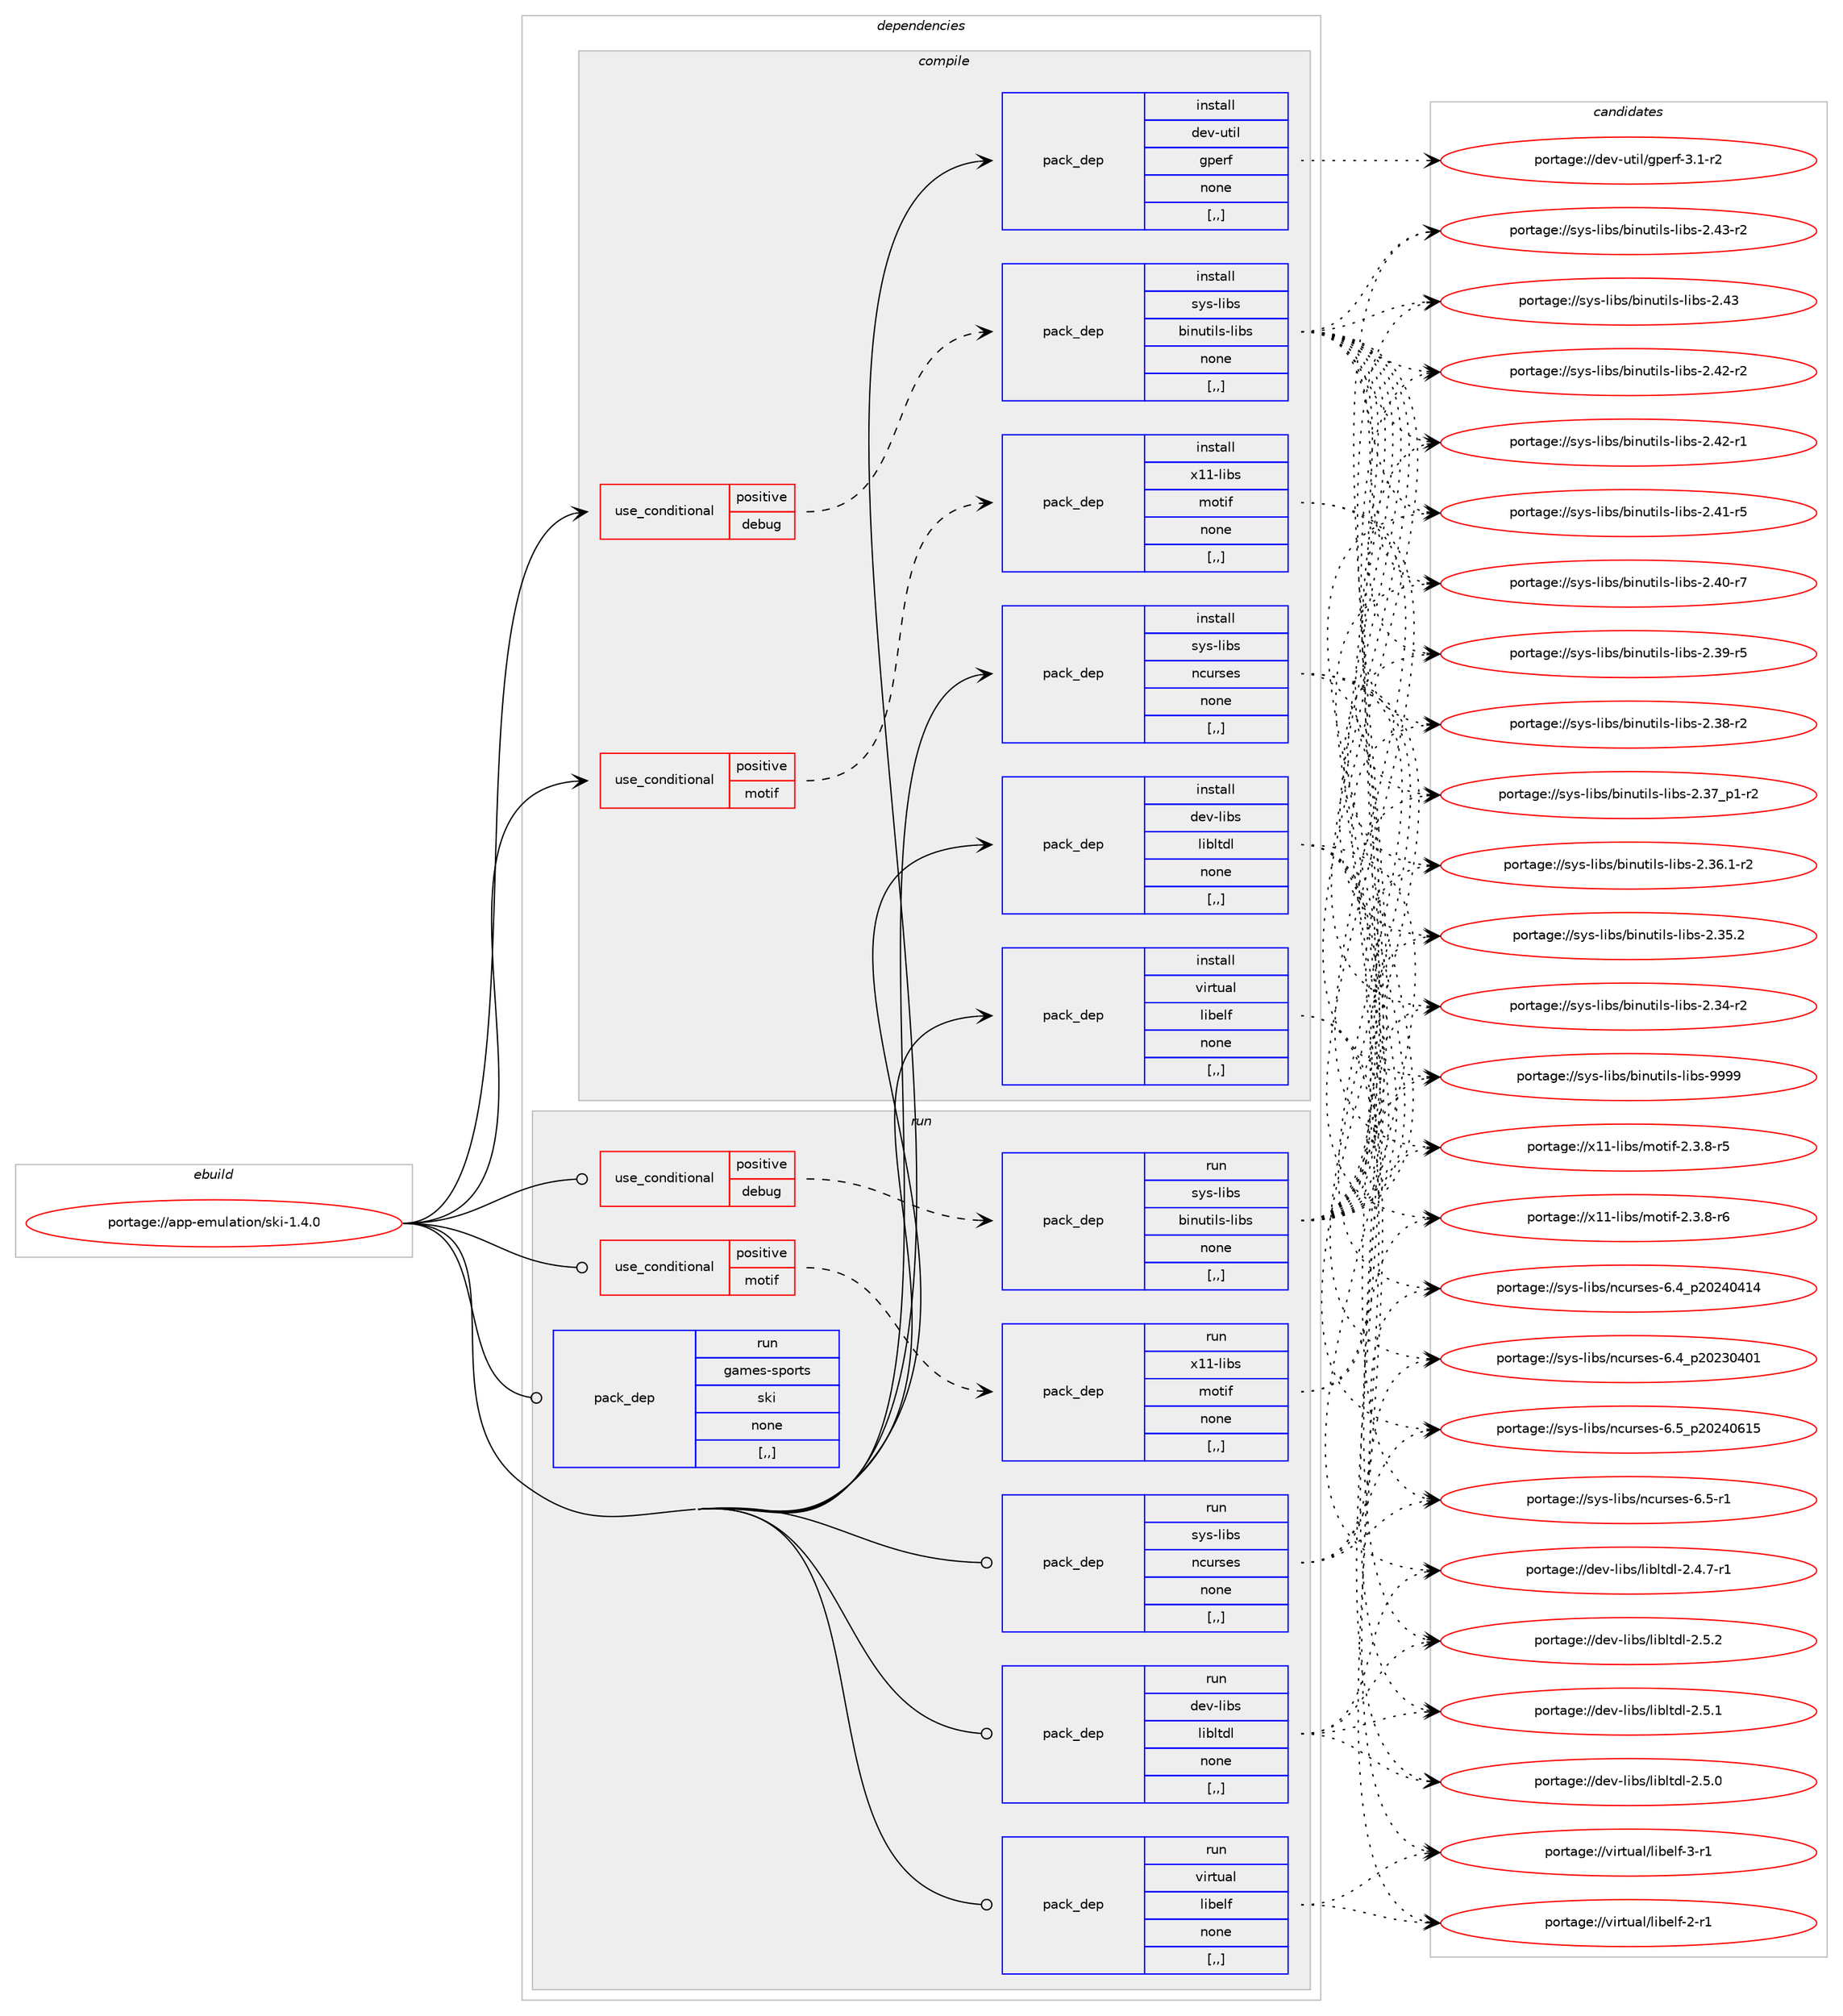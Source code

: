 digraph prolog {

# *************
# Graph options
# *************

newrank=true;
concentrate=true;
compound=true;
graph [rankdir=LR,fontname=Helvetica,fontsize=10,ranksep=1.5];#, ranksep=2.5, nodesep=0.2];
edge  [arrowhead=vee];
node  [fontname=Helvetica,fontsize=10];

# **********
# The ebuild
# **********

subgraph cluster_leftcol {
color=gray;
label=<<i>ebuild</i>>;
id [label="portage://app-emulation/ski-1.4.0", color=red, width=4, href="../app-emulation/ski-1.4.0.svg"];
}

# ****************
# The dependencies
# ****************

subgraph cluster_midcol {
color=gray;
label=<<i>dependencies</i>>;
subgraph cluster_compile {
fillcolor="#eeeeee";
style=filled;
label=<<i>compile</i>>;
subgraph cond138877 {
dependency525113 [label=<<TABLE BORDER="0" CELLBORDER="1" CELLSPACING="0" CELLPADDING="4"><TR><TD ROWSPAN="3" CELLPADDING="10">use_conditional</TD></TR><TR><TD>positive</TD></TR><TR><TD>debug</TD></TR></TABLE>>, shape=none, color=red];
subgraph pack382298 {
dependency525114 [label=<<TABLE BORDER="0" CELLBORDER="1" CELLSPACING="0" CELLPADDING="4" WIDTH="220"><TR><TD ROWSPAN="6" CELLPADDING="30">pack_dep</TD></TR><TR><TD WIDTH="110">install</TD></TR><TR><TD>sys-libs</TD></TR><TR><TD>binutils-libs</TD></TR><TR><TD>none</TD></TR><TR><TD>[,,]</TD></TR></TABLE>>, shape=none, color=blue];
}
dependency525113:e -> dependency525114:w [weight=20,style="dashed",arrowhead="vee"];
}
id:e -> dependency525113:w [weight=20,style="solid",arrowhead="vee"];
subgraph cond138878 {
dependency525115 [label=<<TABLE BORDER="0" CELLBORDER="1" CELLSPACING="0" CELLPADDING="4"><TR><TD ROWSPAN="3" CELLPADDING="10">use_conditional</TD></TR><TR><TD>positive</TD></TR><TR><TD>motif</TD></TR></TABLE>>, shape=none, color=red];
subgraph pack382299 {
dependency525116 [label=<<TABLE BORDER="0" CELLBORDER="1" CELLSPACING="0" CELLPADDING="4" WIDTH="220"><TR><TD ROWSPAN="6" CELLPADDING="30">pack_dep</TD></TR><TR><TD WIDTH="110">install</TD></TR><TR><TD>x11-libs</TD></TR><TR><TD>motif</TD></TR><TR><TD>none</TD></TR><TR><TD>[,,]</TD></TR></TABLE>>, shape=none, color=blue];
}
dependency525115:e -> dependency525116:w [weight=20,style="dashed",arrowhead="vee"];
}
id:e -> dependency525115:w [weight=20,style="solid",arrowhead="vee"];
subgraph pack382300 {
dependency525117 [label=<<TABLE BORDER="0" CELLBORDER="1" CELLSPACING="0" CELLPADDING="4" WIDTH="220"><TR><TD ROWSPAN="6" CELLPADDING="30">pack_dep</TD></TR><TR><TD WIDTH="110">install</TD></TR><TR><TD>dev-libs</TD></TR><TR><TD>libltdl</TD></TR><TR><TD>none</TD></TR><TR><TD>[,,]</TD></TR></TABLE>>, shape=none, color=blue];
}
id:e -> dependency525117:w [weight=20,style="solid",arrowhead="vee"];
subgraph pack382301 {
dependency525118 [label=<<TABLE BORDER="0" CELLBORDER="1" CELLSPACING="0" CELLPADDING="4" WIDTH="220"><TR><TD ROWSPAN="6" CELLPADDING="30">pack_dep</TD></TR><TR><TD WIDTH="110">install</TD></TR><TR><TD>dev-util</TD></TR><TR><TD>gperf</TD></TR><TR><TD>none</TD></TR><TR><TD>[,,]</TD></TR></TABLE>>, shape=none, color=blue];
}
id:e -> dependency525118:w [weight=20,style="solid",arrowhead="vee"];
subgraph pack382302 {
dependency525119 [label=<<TABLE BORDER="0" CELLBORDER="1" CELLSPACING="0" CELLPADDING="4" WIDTH="220"><TR><TD ROWSPAN="6" CELLPADDING="30">pack_dep</TD></TR><TR><TD WIDTH="110">install</TD></TR><TR><TD>sys-libs</TD></TR><TR><TD>ncurses</TD></TR><TR><TD>none</TD></TR><TR><TD>[,,]</TD></TR></TABLE>>, shape=none, color=blue];
}
id:e -> dependency525119:w [weight=20,style="solid",arrowhead="vee"];
subgraph pack382303 {
dependency525120 [label=<<TABLE BORDER="0" CELLBORDER="1" CELLSPACING="0" CELLPADDING="4" WIDTH="220"><TR><TD ROWSPAN="6" CELLPADDING="30">pack_dep</TD></TR><TR><TD WIDTH="110">install</TD></TR><TR><TD>virtual</TD></TR><TR><TD>libelf</TD></TR><TR><TD>none</TD></TR><TR><TD>[,,]</TD></TR></TABLE>>, shape=none, color=blue];
}
id:e -> dependency525120:w [weight=20,style="solid",arrowhead="vee"];
}
subgraph cluster_compileandrun {
fillcolor="#eeeeee";
style=filled;
label=<<i>compile and run</i>>;
}
subgraph cluster_run {
fillcolor="#eeeeee";
style=filled;
label=<<i>run</i>>;
subgraph cond138879 {
dependency525121 [label=<<TABLE BORDER="0" CELLBORDER="1" CELLSPACING="0" CELLPADDING="4"><TR><TD ROWSPAN="3" CELLPADDING="10">use_conditional</TD></TR><TR><TD>positive</TD></TR><TR><TD>debug</TD></TR></TABLE>>, shape=none, color=red];
subgraph pack382304 {
dependency525122 [label=<<TABLE BORDER="0" CELLBORDER="1" CELLSPACING="0" CELLPADDING="4" WIDTH="220"><TR><TD ROWSPAN="6" CELLPADDING="30">pack_dep</TD></TR><TR><TD WIDTH="110">run</TD></TR><TR><TD>sys-libs</TD></TR><TR><TD>binutils-libs</TD></TR><TR><TD>none</TD></TR><TR><TD>[,,]</TD></TR></TABLE>>, shape=none, color=blue];
}
dependency525121:e -> dependency525122:w [weight=20,style="dashed",arrowhead="vee"];
}
id:e -> dependency525121:w [weight=20,style="solid",arrowhead="odot"];
subgraph cond138880 {
dependency525123 [label=<<TABLE BORDER="0" CELLBORDER="1" CELLSPACING="0" CELLPADDING="4"><TR><TD ROWSPAN="3" CELLPADDING="10">use_conditional</TD></TR><TR><TD>positive</TD></TR><TR><TD>motif</TD></TR></TABLE>>, shape=none, color=red];
subgraph pack382305 {
dependency525124 [label=<<TABLE BORDER="0" CELLBORDER="1" CELLSPACING="0" CELLPADDING="4" WIDTH="220"><TR><TD ROWSPAN="6" CELLPADDING="30">pack_dep</TD></TR><TR><TD WIDTH="110">run</TD></TR><TR><TD>x11-libs</TD></TR><TR><TD>motif</TD></TR><TR><TD>none</TD></TR><TR><TD>[,,]</TD></TR></TABLE>>, shape=none, color=blue];
}
dependency525123:e -> dependency525124:w [weight=20,style="dashed",arrowhead="vee"];
}
id:e -> dependency525123:w [weight=20,style="solid",arrowhead="odot"];
subgraph pack382306 {
dependency525125 [label=<<TABLE BORDER="0" CELLBORDER="1" CELLSPACING="0" CELLPADDING="4" WIDTH="220"><TR><TD ROWSPAN="6" CELLPADDING="30">pack_dep</TD></TR><TR><TD WIDTH="110">run</TD></TR><TR><TD>dev-libs</TD></TR><TR><TD>libltdl</TD></TR><TR><TD>none</TD></TR><TR><TD>[,,]</TD></TR></TABLE>>, shape=none, color=blue];
}
id:e -> dependency525125:w [weight=20,style="solid",arrowhead="odot"];
subgraph pack382307 {
dependency525126 [label=<<TABLE BORDER="0" CELLBORDER="1" CELLSPACING="0" CELLPADDING="4" WIDTH="220"><TR><TD ROWSPAN="6" CELLPADDING="30">pack_dep</TD></TR><TR><TD WIDTH="110">run</TD></TR><TR><TD>sys-libs</TD></TR><TR><TD>ncurses</TD></TR><TR><TD>none</TD></TR><TR><TD>[,,]</TD></TR></TABLE>>, shape=none, color=blue];
}
id:e -> dependency525126:w [weight=20,style="solid",arrowhead="odot"];
subgraph pack382308 {
dependency525127 [label=<<TABLE BORDER="0" CELLBORDER="1" CELLSPACING="0" CELLPADDING="4" WIDTH="220"><TR><TD ROWSPAN="6" CELLPADDING="30">pack_dep</TD></TR><TR><TD WIDTH="110">run</TD></TR><TR><TD>virtual</TD></TR><TR><TD>libelf</TD></TR><TR><TD>none</TD></TR><TR><TD>[,,]</TD></TR></TABLE>>, shape=none, color=blue];
}
id:e -> dependency525127:w [weight=20,style="solid",arrowhead="odot"];
subgraph pack382309 {
dependency525128 [label=<<TABLE BORDER="0" CELLBORDER="1" CELLSPACING="0" CELLPADDING="4" WIDTH="220"><TR><TD ROWSPAN="6" CELLPADDING="30">pack_dep</TD></TR><TR><TD WIDTH="110">run</TD></TR><TR><TD>games-sports</TD></TR><TR><TD>ski</TD></TR><TR><TD>none</TD></TR><TR><TD>[,,]</TD></TR></TABLE>>, shape=none, color=blue];
}
id:e -> dependency525128:w [weight=20,style="solid",arrowhead="odot"];
}
}

# **************
# The candidates
# **************

subgraph cluster_choices {
rank=same;
color=gray;
label=<<i>candidates</i>>;

subgraph choice382298 {
color=black;
nodesep=1;
choice1151211154510810598115479810511011711610510811545108105981154557575757 [label="portage://sys-libs/binutils-libs-9999", color=red, width=4,href="../sys-libs/binutils-libs-9999.svg"];
choice11512111545108105981154798105110117116105108115451081059811545504652514511450 [label="portage://sys-libs/binutils-libs-2.43-r2", color=red, width=4,href="../sys-libs/binutils-libs-2.43-r2.svg"];
choice1151211154510810598115479810511011711610510811545108105981154550465251 [label="portage://sys-libs/binutils-libs-2.43", color=red, width=4,href="../sys-libs/binutils-libs-2.43.svg"];
choice11512111545108105981154798105110117116105108115451081059811545504652504511450 [label="portage://sys-libs/binutils-libs-2.42-r2", color=red, width=4,href="../sys-libs/binutils-libs-2.42-r2.svg"];
choice11512111545108105981154798105110117116105108115451081059811545504652504511449 [label="portage://sys-libs/binutils-libs-2.42-r1", color=red, width=4,href="../sys-libs/binutils-libs-2.42-r1.svg"];
choice11512111545108105981154798105110117116105108115451081059811545504652494511453 [label="portage://sys-libs/binutils-libs-2.41-r5", color=red, width=4,href="../sys-libs/binutils-libs-2.41-r5.svg"];
choice11512111545108105981154798105110117116105108115451081059811545504652484511455 [label="portage://sys-libs/binutils-libs-2.40-r7", color=red, width=4,href="../sys-libs/binutils-libs-2.40-r7.svg"];
choice11512111545108105981154798105110117116105108115451081059811545504651574511453 [label="portage://sys-libs/binutils-libs-2.39-r5", color=red, width=4,href="../sys-libs/binutils-libs-2.39-r5.svg"];
choice11512111545108105981154798105110117116105108115451081059811545504651564511450 [label="portage://sys-libs/binutils-libs-2.38-r2", color=red, width=4,href="../sys-libs/binutils-libs-2.38-r2.svg"];
choice115121115451081059811547981051101171161051081154510810598115455046515595112494511450 [label="portage://sys-libs/binutils-libs-2.37_p1-r2", color=red, width=4,href="../sys-libs/binutils-libs-2.37_p1-r2.svg"];
choice115121115451081059811547981051101171161051081154510810598115455046515446494511450 [label="portage://sys-libs/binutils-libs-2.36.1-r2", color=red, width=4,href="../sys-libs/binutils-libs-2.36.1-r2.svg"];
choice11512111545108105981154798105110117116105108115451081059811545504651534650 [label="portage://sys-libs/binutils-libs-2.35.2", color=red, width=4,href="../sys-libs/binutils-libs-2.35.2.svg"];
choice11512111545108105981154798105110117116105108115451081059811545504651524511450 [label="portage://sys-libs/binutils-libs-2.34-r2", color=red, width=4,href="../sys-libs/binutils-libs-2.34-r2.svg"];
dependency525114:e -> choice1151211154510810598115479810511011711610510811545108105981154557575757:w [style=dotted,weight="100"];
dependency525114:e -> choice11512111545108105981154798105110117116105108115451081059811545504652514511450:w [style=dotted,weight="100"];
dependency525114:e -> choice1151211154510810598115479810511011711610510811545108105981154550465251:w [style=dotted,weight="100"];
dependency525114:e -> choice11512111545108105981154798105110117116105108115451081059811545504652504511450:w [style=dotted,weight="100"];
dependency525114:e -> choice11512111545108105981154798105110117116105108115451081059811545504652504511449:w [style=dotted,weight="100"];
dependency525114:e -> choice11512111545108105981154798105110117116105108115451081059811545504652494511453:w [style=dotted,weight="100"];
dependency525114:e -> choice11512111545108105981154798105110117116105108115451081059811545504652484511455:w [style=dotted,weight="100"];
dependency525114:e -> choice11512111545108105981154798105110117116105108115451081059811545504651574511453:w [style=dotted,weight="100"];
dependency525114:e -> choice11512111545108105981154798105110117116105108115451081059811545504651564511450:w [style=dotted,weight="100"];
dependency525114:e -> choice115121115451081059811547981051101171161051081154510810598115455046515595112494511450:w [style=dotted,weight="100"];
dependency525114:e -> choice115121115451081059811547981051101171161051081154510810598115455046515446494511450:w [style=dotted,weight="100"];
dependency525114:e -> choice11512111545108105981154798105110117116105108115451081059811545504651534650:w [style=dotted,weight="100"];
dependency525114:e -> choice11512111545108105981154798105110117116105108115451081059811545504651524511450:w [style=dotted,weight="100"];
}
subgraph choice382299 {
color=black;
nodesep=1;
choice12049494510810598115471091111161051024550465146564511454 [label="portage://x11-libs/motif-2.3.8-r6", color=red, width=4,href="../x11-libs/motif-2.3.8-r6.svg"];
choice12049494510810598115471091111161051024550465146564511453 [label="portage://x11-libs/motif-2.3.8-r5", color=red, width=4,href="../x11-libs/motif-2.3.8-r5.svg"];
dependency525116:e -> choice12049494510810598115471091111161051024550465146564511454:w [style=dotted,weight="100"];
dependency525116:e -> choice12049494510810598115471091111161051024550465146564511453:w [style=dotted,weight="100"];
}
subgraph choice382300 {
color=black;
nodesep=1;
choice10010111845108105981154710810598108116100108455046534650 [label="portage://dev-libs/libltdl-2.5.2", color=red, width=4,href="../dev-libs/libltdl-2.5.2.svg"];
choice10010111845108105981154710810598108116100108455046534649 [label="portage://dev-libs/libltdl-2.5.1", color=red, width=4,href="../dev-libs/libltdl-2.5.1.svg"];
choice10010111845108105981154710810598108116100108455046534648 [label="portage://dev-libs/libltdl-2.5.0", color=red, width=4,href="../dev-libs/libltdl-2.5.0.svg"];
choice100101118451081059811547108105981081161001084550465246554511449 [label="portage://dev-libs/libltdl-2.4.7-r1", color=red, width=4,href="../dev-libs/libltdl-2.4.7-r1.svg"];
dependency525117:e -> choice10010111845108105981154710810598108116100108455046534650:w [style=dotted,weight="100"];
dependency525117:e -> choice10010111845108105981154710810598108116100108455046534649:w [style=dotted,weight="100"];
dependency525117:e -> choice10010111845108105981154710810598108116100108455046534648:w [style=dotted,weight="100"];
dependency525117:e -> choice100101118451081059811547108105981081161001084550465246554511449:w [style=dotted,weight="100"];
}
subgraph choice382301 {
color=black;
nodesep=1;
choice1001011184511711610510847103112101114102455146494511450 [label="portage://dev-util/gperf-3.1-r2", color=red, width=4,href="../dev-util/gperf-3.1-r2.svg"];
dependency525118:e -> choice1001011184511711610510847103112101114102455146494511450:w [style=dotted,weight="100"];
}
subgraph choice382302 {
color=black;
nodesep=1;
choice1151211154510810598115471109911711411510111545544653951125048505248544953 [label="portage://sys-libs/ncurses-6.5_p20240615", color=red, width=4,href="../sys-libs/ncurses-6.5_p20240615.svg"];
choice11512111545108105981154711099117114115101115455446534511449 [label="portage://sys-libs/ncurses-6.5-r1", color=red, width=4,href="../sys-libs/ncurses-6.5-r1.svg"];
choice1151211154510810598115471109911711411510111545544652951125048505248524952 [label="portage://sys-libs/ncurses-6.4_p20240414", color=red, width=4,href="../sys-libs/ncurses-6.4_p20240414.svg"];
choice1151211154510810598115471109911711411510111545544652951125048505148524849 [label="portage://sys-libs/ncurses-6.4_p20230401", color=red, width=4,href="../sys-libs/ncurses-6.4_p20230401.svg"];
dependency525119:e -> choice1151211154510810598115471109911711411510111545544653951125048505248544953:w [style=dotted,weight="100"];
dependency525119:e -> choice11512111545108105981154711099117114115101115455446534511449:w [style=dotted,weight="100"];
dependency525119:e -> choice1151211154510810598115471109911711411510111545544652951125048505248524952:w [style=dotted,weight="100"];
dependency525119:e -> choice1151211154510810598115471109911711411510111545544652951125048505148524849:w [style=dotted,weight="100"];
}
subgraph choice382303 {
color=black;
nodesep=1;
choice11810511411611797108471081059810110810245514511449 [label="portage://virtual/libelf-3-r1", color=red, width=4,href="../virtual/libelf-3-r1.svg"];
choice11810511411611797108471081059810110810245504511449 [label="portage://virtual/libelf-2-r1", color=red, width=4,href="../virtual/libelf-2-r1.svg"];
dependency525120:e -> choice11810511411611797108471081059810110810245514511449:w [style=dotted,weight="100"];
dependency525120:e -> choice11810511411611797108471081059810110810245504511449:w [style=dotted,weight="100"];
}
subgraph choice382304 {
color=black;
nodesep=1;
choice1151211154510810598115479810511011711610510811545108105981154557575757 [label="portage://sys-libs/binutils-libs-9999", color=red, width=4,href="../sys-libs/binutils-libs-9999.svg"];
choice11512111545108105981154798105110117116105108115451081059811545504652514511450 [label="portage://sys-libs/binutils-libs-2.43-r2", color=red, width=4,href="../sys-libs/binutils-libs-2.43-r2.svg"];
choice1151211154510810598115479810511011711610510811545108105981154550465251 [label="portage://sys-libs/binutils-libs-2.43", color=red, width=4,href="../sys-libs/binutils-libs-2.43.svg"];
choice11512111545108105981154798105110117116105108115451081059811545504652504511450 [label="portage://sys-libs/binutils-libs-2.42-r2", color=red, width=4,href="../sys-libs/binutils-libs-2.42-r2.svg"];
choice11512111545108105981154798105110117116105108115451081059811545504652504511449 [label="portage://sys-libs/binutils-libs-2.42-r1", color=red, width=4,href="../sys-libs/binutils-libs-2.42-r1.svg"];
choice11512111545108105981154798105110117116105108115451081059811545504652494511453 [label="portage://sys-libs/binutils-libs-2.41-r5", color=red, width=4,href="../sys-libs/binutils-libs-2.41-r5.svg"];
choice11512111545108105981154798105110117116105108115451081059811545504652484511455 [label="portage://sys-libs/binutils-libs-2.40-r7", color=red, width=4,href="../sys-libs/binutils-libs-2.40-r7.svg"];
choice11512111545108105981154798105110117116105108115451081059811545504651574511453 [label="portage://sys-libs/binutils-libs-2.39-r5", color=red, width=4,href="../sys-libs/binutils-libs-2.39-r5.svg"];
choice11512111545108105981154798105110117116105108115451081059811545504651564511450 [label="portage://sys-libs/binutils-libs-2.38-r2", color=red, width=4,href="../sys-libs/binutils-libs-2.38-r2.svg"];
choice115121115451081059811547981051101171161051081154510810598115455046515595112494511450 [label="portage://sys-libs/binutils-libs-2.37_p1-r2", color=red, width=4,href="../sys-libs/binutils-libs-2.37_p1-r2.svg"];
choice115121115451081059811547981051101171161051081154510810598115455046515446494511450 [label="portage://sys-libs/binutils-libs-2.36.1-r2", color=red, width=4,href="../sys-libs/binutils-libs-2.36.1-r2.svg"];
choice11512111545108105981154798105110117116105108115451081059811545504651534650 [label="portage://sys-libs/binutils-libs-2.35.2", color=red, width=4,href="../sys-libs/binutils-libs-2.35.2.svg"];
choice11512111545108105981154798105110117116105108115451081059811545504651524511450 [label="portage://sys-libs/binutils-libs-2.34-r2", color=red, width=4,href="../sys-libs/binutils-libs-2.34-r2.svg"];
dependency525122:e -> choice1151211154510810598115479810511011711610510811545108105981154557575757:w [style=dotted,weight="100"];
dependency525122:e -> choice11512111545108105981154798105110117116105108115451081059811545504652514511450:w [style=dotted,weight="100"];
dependency525122:e -> choice1151211154510810598115479810511011711610510811545108105981154550465251:w [style=dotted,weight="100"];
dependency525122:e -> choice11512111545108105981154798105110117116105108115451081059811545504652504511450:w [style=dotted,weight="100"];
dependency525122:e -> choice11512111545108105981154798105110117116105108115451081059811545504652504511449:w [style=dotted,weight="100"];
dependency525122:e -> choice11512111545108105981154798105110117116105108115451081059811545504652494511453:w [style=dotted,weight="100"];
dependency525122:e -> choice11512111545108105981154798105110117116105108115451081059811545504652484511455:w [style=dotted,weight="100"];
dependency525122:e -> choice11512111545108105981154798105110117116105108115451081059811545504651574511453:w [style=dotted,weight="100"];
dependency525122:e -> choice11512111545108105981154798105110117116105108115451081059811545504651564511450:w [style=dotted,weight="100"];
dependency525122:e -> choice115121115451081059811547981051101171161051081154510810598115455046515595112494511450:w [style=dotted,weight="100"];
dependency525122:e -> choice115121115451081059811547981051101171161051081154510810598115455046515446494511450:w [style=dotted,weight="100"];
dependency525122:e -> choice11512111545108105981154798105110117116105108115451081059811545504651534650:w [style=dotted,weight="100"];
dependency525122:e -> choice11512111545108105981154798105110117116105108115451081059811545504651524511450:w [style=dotted,weight="100"];
}
subgraph choice382305 {
color=black;
nodesep=1;
choice12049494510810598115471091111161051024550465146564511454 [label="portage://x11-libs/motif-2.3.8-r6", color=red, width=4,href="../x11-libs/motif-2.3.8-r6.svg"];
choice12049494510810598115471091111161051024550465146564511453 [label="portage://x11-libs/motif-2.3.8-r5", color=red, width=4,href="../x11-libs/motif-2.3.8-r5.svg"];
dependency525124:e -> choice12049494510810598115471091111161051024550465146564511454:w [style=dotted,weight="100"];
dependency525124:e -> choice12049494510810598115471091111161051024550465146564511453:w [style=dotted,weight="100"];
}
subgraph choice382306 {
color=black;
nodesep=1;
choice10010111845108105981154710810598108116100108455046534650 [label="portage://dev-libs/libltdl-2.5.2", color=red, width=4,href="../dev-libs/libltdl-2.5.2.svg"];
choice10010111845108105981154710810598108116100108455046534649 [label="portage://dev-libs/libltdl-2.5.1", color=red, width=4,href="../dev-libs/libltdl-2.5.1.svg"];
choice10010111845108105981154710810598108116100108455046534648 [label="portage://dev-libs/libltdl-2.5.0", color=red, width=4,href="../dev-libs/libltdl-2.5.0.svg"];
choice100101118451081059811547108105981081161001084550465246554511449 [label="portage://dev-libs/libltdl-2.4.7-r1", color=red, width=4,href="../dev-libs/libltdl-2.4.7-r1.svg"];
dependency525125:e -> choice10010111845108105981154710810598108116100108455046534650:w [style=dotted,weight="100"];
dependency525125:e -> choice10010111845108105981154710810598108116100108455046534649:w [style=dotted,weight="100"];
dependency525125:e -> choice10010111845108105981154710810598108116100108455046534648:w [style=dotted,weight="100"];
dependency525125:e -> choice100101118451081059811547108105981081161001084550465246554511449:w [style=dotted,weight="100"];
}
subgraph choice382307 {
color=black;
nodesep=1;
choice1151211154510810598115471109911711411510111545544653951125048505248544953 [label="portage://sys-libs/ncurses-6.5_p20240615", color=red, width=4,href="../sys-libs/ncurses-6.5_p20240615.svg"];
choice11512111545108105981154711099117114115101115455446534511449 [label="portage://sys-libs/ncurses-6.5-r1", color=red, width=4,href="../sys-libs/ncurses-6.5-r1.svg"];
choice1151211154510810598115471109911711411510111545544652951125048505248524952 [label="portage://sys-libs/ncurses-6.4_p20240414", color=red, width=4,href="../sys-libs/ncurses-6.4_p20240414.svg"];
choice1151211154510810598115471109911711411510111545544652951125048505148524849 [label="portage://sys-libs/ncurses-6.4_p20230401", color=red, width=4,href="../sys-libs/ncurses-6.4_p20230401.svg"];
dependency525126:e -> choice1151211154510810598115471109911711411510111545544653951125048505248544953:w [style=dotted,weight="100"];
dependency525126:e -> choice11512111545108105981154711099117114115101115455446534511449:w [style=dotted,weight="100"];
dependency525126:e -> choice1151211154510810598115471109911711411510111545544652951125048505248524952:w [style=dotted,weight="100"];
dependency525126:e -> choice1151211154510810598115471109911711411510111545544652951125048505148524849:w [style=dotted,weight="100"];
}
subgraph choice382308 {
color=black;
nodesep=1;
choice11810511411611797108471081059810110810245514511449 [label="portage://virtual/libelf-3-r1", color=red, width=4,href="../virtual/libelf-3-r1.svg"];
choice11810511411611797108471081059810110810245504511449 [label="portage://virtual/libelf-2-r1", color=red, width=4,href="../virtual/libelf-2-r1.svg"];
dependency525127:e -> choice11810511411611797108471081059810110810245514511449:w [style=dotted,weight="100"];
dependency525127:e -> choice11810511411611797108471081059810110810245504511449:w [style=dotted,weight="100"];
}
subgraph choice382309 {
color=black;
nodesep=1;
}
}

}

